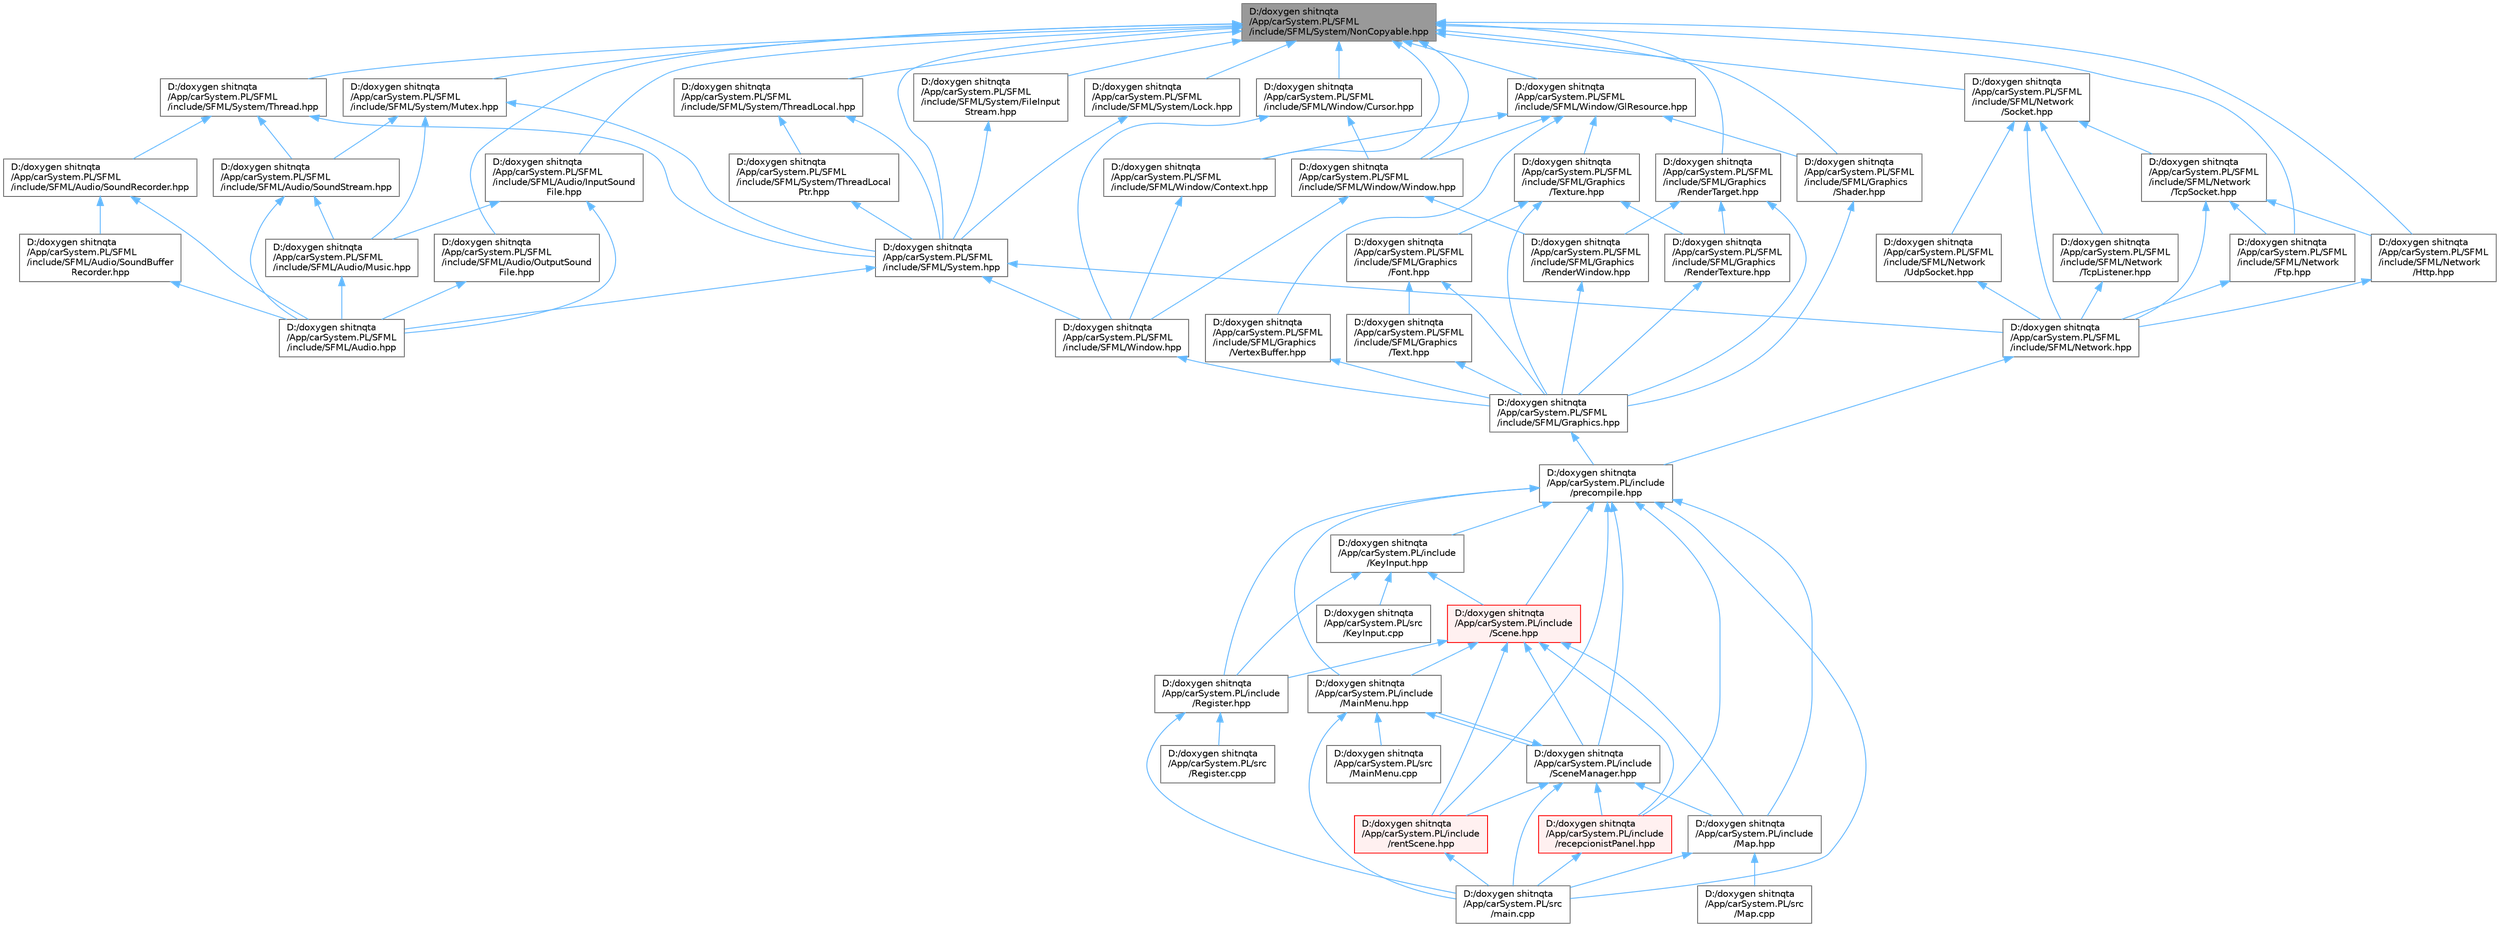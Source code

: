 digraph "D:/doxygen shitnqta/App/carSystem.PL/SFML/include/SFML/System/NonCopyable.hpp"
{
 // INTERACTIVE_SVG=YES
 // LATEX_PDF_SIZE
  bgcolor="transparent";
  edge [fontname=Helvetica,fontsize=10,labelfontname=Helvetica,labelfontsize=10];
  node [fontname=Helvetica,fontsize=10,shape=box,height=0.2,width=0.4];
  Node1 [id="Node000001",label="D:/doxygen shitnqta\l/App/carSystem.PL/SFML\l/include/SFML/System/NonCopyable.hpp",height=0.2,width=0.4,color="gray40", fillcolor="grey60", style="filled", fontcolor="black",tooltip=" "];
  Node1 -> Node2 [id="edge1_Node000001_Node000002",dir="back",color="steelblue1",style="solid",tooltip=" "];
  Node2 [id="Node000002",label="D:/doxygen shitnqta\l/App/carSystem.PL/SFML\l/include/SFML/Audio/InputSound\lFile.hpp",height=0.2,width=0.4,color="grey40", fillcolor="white", style="filled",URL="$a00314.html",tooltip=" "];
  Node2 -> Node3 [id="edge2_Node000002_Node000003",dir="back",color="steelblue1",style="solid",tooltip=" "];
  Node3 [id="Node000003",label="D:/doxygen shitnqta\l/App/carSystem.PL/SFML\l/include/SFML/Audio.hpp",height=0.2,width=0.4,color="grey40", fillcolor="white", style="filled",URL="$a00356.html",tooltip=" "];
  Node2 -> Node4 [id="edge3_Node000002_Node000004",dir="back",color="steelblue1",style="solid",tooltip=" "];
  Node4 [id="Node000004",label="D:/doxygen shitnqta\l/App/carSystem.PL/SFML\l/include/SFML/Audio/Music.hpp",height=0.2,width=0.4,color="grey40", fillcolor="white", style="filled",URL="$a00320.html",tooltip=" "];
  Node4 -> Node3 [id="edge4_Node000004_Node000003",dir="back",color="steelblue1",style="solid",tooltip=" "];
  Node1 -> Node5 [id="edge5_Node000001_Node000005",dir="back",color="steelblue1",style="solid",tooltip=" "];
  Node5 [id="Node000005",label="D:/doxygen shitnqta\l/App/carSystem.PL/SFML\l/include/SFML/Audio/OutputSound\lFile.hpp",height=0.2,width=0.4,color="grey40", fillcolor="white", style="filled",URL="$a00323.html",tooltip=" "];
  Node5 -> Node3 [id="edge6_Node000005_Node000003",dir="back",color="steelblue1",style="solid",tooltip=" "];
  Node1 -> Node6 [id="edge7_Node000001_Node000006",dir="back",color="steelblue1",style="solid",tooltip=" "];
  Node6 [id="Node000006",label="D:/doxygen shitnqta\l/App/carSystem.PL/SFML\l/include/SFML/Graphics\l/RenderTarget.hpp",height=0.2,width=0.4,color="grey40", fillcolor="white", style="filled",URL="$a00410.html",tooltip=" "];
  Node6 -> Node7 [id="edge8_Node000006_Node000007",dir="back",color="steelblue1",style="solid",tooltip=" "];
  Node7 [id="Node000007",label="D:/doxygen shitnqta\l/App/carSystem.PL/SFML\l/include/SFML/Graphics.hpp",height=0.2,width=0.4,color="grey40", fillcolor="white", style="filled",URL="$a00452.html",tooltip=" "];
  Node7 -> Node8 [id="edge9_Node000007_Node000008",dir="back",color="steelblue1",style="solid",tooltip=" "];
  Node8 [id="Node000008",label="D:/doxygen shitnqta\l/App/carSystem.PL/include\l/precompile.hpp",height=0.2,width=0.4,color="grey40", fillcolor="white", style="filled",URL="$a02200.html",tooltip=" "];
  Node8 -> Node9 [id="edge10_Node000008_Node000009",dir="back",color="steelblue1",style="solid",tooltip=" "];
  Node9 [id="Node000009",label="D:/doxygen shitnqta\l/App/carSystem.PL/include\l/KeyInput.hpp",height=0.2,width=0.4,color="grey40", fillcolor="white", style="filled",URL="$a00275.html",tooltip=" "];
  Node9 -> Node10 [id="edge11_Node000009_Node000010",dir="back",color="steelblue1",style="solid",tooltip=" "];
  Node10 [id="Node000010",label="D:/doxygen shitnqta\l/App/carSystem.PL/include\l/Register.hpp",height=0.2,width=0.4,color="grey40", fillcolor="white", style="filled",URL="$a00296.html",tooltip=" "];
  Node10 -> Node11 [id="edge12_Node000010_Node000011",dir="back",color="steelblue1",style="solid",tooltip=" "];
  Node11 [id="Node000011",label="D:/doxygen shitnqta\l/App/carSystem.PL/src\l/Register.cpp",height=0.2,width=0.4,color="grey40", fillcolor="white", style="filled",URL="$a00641.html",tooltip=" "];
  Node10 -> Node12 [id="edge13_Node000010_Node000012",dir="back",color="steelblue1",style="solid",tooltip=" "];
  Node12 [id="Node000012",label="D:/doxygen shitnqta\l/App/carSystem.PL/src\l/main.cpp",height=0.2,width=0.4,color="grey40", fillcolor="white", style="filled",URL="$a00629.html",tooltip=" "];
  Node9 -> Node13 [id="edge14_Node000009_Node000013",dir="back",color="steelblue1",style="solid",tooltip=" "];
  Node13 [id="Node000013",label="D:/doxygen shitnqta\l/App/carSystem.PL/include\l/Scene.hpp",height=0.2,width=0.4,color="red", fillcolor="#FFF0F0", style="filled",URL="$a00302.html",tooltip=" "];
  Node13 -> Node16 [id="edge15_Node000013_Node000016",dir="back",color="steelblue1",style="solid",tooltip=" "];
  Node16 [id="Node000016",label="D:/doxygen shitnqta\l/App/carSystem.PL/include\l/MainMenu.hpp",height=0.2,width=0.4,color="grey40", fillcolor="white", style="filled",URL="$a00284.html",tooltip=" "];
  Node16 -> Node17 [id="edge16_Node000016_Node000017",dir="back",color="steelblue1",style="solid",tooltip=" "];
  Node17 [id="Node000017",label="D:/doxygen shitnqta\l/App/carSystem.PL/include\l/SceneManager.hpp",height=0.2,width=0.4,color="grey40", fillcolor="white", style="filled",URL="$a00305.html",tooltip=" "];
  Node17 -> Node16 [id="edge17_Node000017_Node000016",dir="back",color="steelblue1",style="solid",tooltip=" "];
  Node17 -> Node18 [id="edge18_Node000017_Node000018",dir="back",color="steelblue1",style="solid",tooltip=" "];
  Node18 [id="Node000018",label="D:/doxygen shitnqta\l/App/carSystem.PL/include\l/Map.hpp",height=0.2,width=0.4,color="grey40", fillcolor="white", style="filled",URL="$a00287.html",tooltip=" "];
  Node18 -> Node19 [id="edge19_Node000018_Node000019",dir="back",color="steelblue1",style="solid",tooltip=" "];
  Node19 [id="Node000019",label="D:/doxygen shitnqta\l/App/carSystem.PL/src\l/Map.cpp",height=0.2,width=0.4,color="grey40", fillcolor="white", style="filled",URL="$a00635.html",tooltip=" "];
  Node18 -> Node12 [id="edge20_Node000018_Node000012",dir="back",color="steelblue1",style="solid",tooltip=" "];
  Node17 -> Node20 [id="edge21_Node000017_Node000020",dir="back",color="steelblue1",style="solid",tooltip=" "];
  Node20 [id="Node000020",label="D:/doxygen shitnqta\l/App/carSystem.PL/include\l/recepcionistPanel.hpp",height=0.2,width=0.4,color="red", fillcolor="#FFF0F0", style="filled",URL="$a00293.html",tooltip=" "];
  Node20 -> Node12 [id="edge22_Node000020_Node000012",dir="back",color="steelblue1",style="solid",tooltip=" "];
  Node17 -> Node22 [id="edge23_Node000017_Node000022",dir="back",color="steelblue1",style="solid",tooltip=" "];
  Node22 [id="Node000022",label="D:/doxygen shitnqta\l/App/carSystem.PL/include\l/rentScene.hpp",height=0.2,width=0.4,color="red", fillcolor="#FFF0F0", style="filled",URL="$a00299.html",tooltip=" "];
  Node22 -> Node12 [id="edge24_Node000022_Node000012",dir="back",color="steelblue1",style="solid",tooltip=" "];
  Node17 -> Node12 [id="edge25_Node000017_Node000012",dir="back",color="steelblue1",style="solid",tooltip=" "];
  Node16 -> Node24 [id="edge26_Node000016_Node000024",dir="back",color="steelblue1",style="solid",tooltip=" "];
  Node24 [id="Node000024",label="D:/doxygen shitnqta\l/App/carSystem.PL/src\l/MainMenu.cpp",height=0.2,width=0.4,color="grey40", fillcolor="white", style="filled",URL="$a00632.html",tooltip=" "];
  Node16 -> Node12 [id="edge27_Node000016_Node000012",dir="back",color="steelblue1",style="solid",tooltip=" "];
  Node13 -> Node18 [id="edge28_Node000013_Node000018",dir="back",color="steelblue1",style="solid",tooltip=" "];
  Node13 -> Node10 [id="edge29_Node000013_Node000010",dir="back",color="steelblue1",style="solid",tooltip=" "];
  Node13 -> Node17 [id="edge30_Node000013_Node000017",dir="back",color="steelblue1",style="solid",tooltip=" "];
  Node13 -> Node20 [id="edge31_Node000013_Node000020",dir="back",color="steelblue1",style="solid",tooltip=" "];
  Node13 -> Node22 [id="edge32_Node000013_Node000022",dir="back",color="steelblue1",style="solid",tooltip=" "];
  Node9 -> Node26 [id="edge33_Node000009_Node000026",dir="back",color="steelblue1",style="solid",tooltip=" "];
  Node26 [id="Node000026",label="D:/doxygen shitnqta\l/App/carSystem.PL/src\l/KeyInput.cpp",height=0.2,width=0.4,color="grey40", fillcolor="white", style="filled",URL="$a00620.html",tooltip=" "];
  Node8 -> Node16 [id="edge34_Node000008_Node000016",dir="back",color="steelblue1",style="solid",tooltip=" "];
  Node8 -> Node18 [id="edge35_Node000008_Node000018",dir="back",color="steelblue1",style="solid",tooltip=" "];
  Node8 -> Node10 [id="edge36_Node000008_Node000010",dir="back",color="steelblue1",style="solid",tooltip=" "];
  Node8 -> Node13 [id="edge37_Node000008_Node000013",dir="back",color="steelblue1",style="solid",tooltip=" "];
  Node8 -> Node17 [id="edge38_Node000008_Node000017",dir="back",color="steelblue1",style="solid",tooltip=" "];
  Node8 -> Node20 [id="edge39_Node000008_Node000020",dir="back",color="steelblue1",style="solid",tooltip=" "];
  Node8 -> Node22 [id="edge40_Node000008_Node000022",dir="back",color="steelblue1",style="solid",tooltip=" "];
  Node8 -> Node12 [id="edge41_Node000008_Node000012",dir="back",color="steelblue1",style="solid",tooltip=" "];
  Node6 -> Node27 [id="edge42_Node000006_Node000027",dir="back",color="steelblue1",style="solid",tooltip=" "];
  Node27 [id="Node000027",label="D:/doxygen shitnqta\l/App/carSystem.PL/SFML\l/include/SFML/Graphics\l/RenderTexture.hpp",height=0.2,width=0.4,color="grey40", fillcolor="white", style="filled",URL="$a00413.html",tooltip=" "];
  Node27 -> Node7 [id="edge43_Node000027_Node000007",dir="back",color="steelblue1",style="solid",tooltip=" "];
  Node6 -> Node28 [id="edge44_Node000006_Node000028",dir="back",color="steelblue1",style="solid",tooltip=" "];
  Node28 [id="Node000028",label="D:/doxygen shitnqta\l/App/carSystem.PL/SFML\l/include/SFML/Graphics\l/RenderWindow.hpp",height=0.2,width=0.4,color="grey40", fillcolor="white", style="filled",URL="$a00416.html",tooltip=" "];
  Node28 -> Node7 [id="edge45_Node000028_Node000007",dir="back",color="steelblue1",style="solid",tooltip=" "];
  Node1 -> Node29 [id="edge46_Node000001_Node000029",dir="back",color="steelblue1",style="solid",tooltip=" "];
  Node29 [id="Node000029",label="D:/doxygen shitnqta\l/App/carSystem.PL/SFML\l/include/SFML/Graphics\l/Shader.hpp",height=0.2,width=0.4,color="grey40", fillcolor="white", style="filled",URL="$a00419.html",tooltip=" "];
  Node29 -> Node7 [id="edge47_Node000029_Node000007",dir="back",color="steelblue1",style="solid",tooltip=" "];
  Node1 -> Node30 [id="edge48_Node000001_Node000030",dir="back",color="steelblue1",style="solid",tooltip=" "];
  Node30 [id="Node000030",label="D:/doxygen shitnqta\l/App/carSystem.PL/SFML\l/include/SFML/Network\l/Ftp.hpp",height=0.2,width=0.4,color="grey40", fillcolor="white", style="filled",URL="$a00458.html",tooltip=" "];
  Node30 -> Node31 [id="edge49_Node000030_Node000031",dir="back",color="steelblue1",style="solid",tooltip=" "];
  Node31 [id="Node000031",label="D:/doxygen shitnqta\l/App/carSystem.PL/SFML\l/include/SFML/Network.hpp",height=0.2,width=0.4,color="grey40", fillcolor="white", style="filled",URL="$a00488.html",tooltip=" "];
  Node31 -> Node8 [id="edge50_Node000031_Node000008",dir="back",color="steelblue1",style="solid",tooltip=" "];
  Node1 -> Node32 [id="edge51_Node000001_Node000032",dir="back",color="steelblue1",style="solid",tooltip=" "];
  Node32 [id="Node000032",label="D:/doxygen shitnqta\l/App/carSystem.PL/SFML\l/include/SFML/Network\l/Http.hpp",height=0.2,width=0.4,color="grey40", fillcolor="white", style="filled",URL="$a00461.html",tooltip=" "];
  Node32 -> Node31 [id="edge52_Node000032_Node000031",dir="back",color="steelblue1",style="solid",tooltip=" "];
  Node1 -> Node33 [id="edge53_Node000001_Node000033",dir="back",color="steelblue1",style="solid",tooltip=" "];
  Node33 [id="Node000033",label="D:/doxygen shitnqta\l/App/carSystem.PL/SFML\l/include/SFML/Network\l/Socket.hpp",height=0.2,width=0.4,color="grey40", fillcolor="white", style="filled",URL="$a00470.html",tooltip=" "];
  Node33 -> Node31 [id="edge54_Node000033_Node000031",dir="back",color="steelblue1",style="solid",tooltip=" "];
  Node33 -> Node34 [id="edge55_Node000033_Node000034",dir="back",color="steelblue1",style="solid",tooltip=" "];
  Node34 [id="Node000034",label="D:/doxygen shitnqta\l/App/carSystem.PL/SFML\l/include/SFML/Network\l/TcpListener.hpp",height=0.2,width=0.4,color="grey40", fillcolor="white", style="filled",URL="$a00479.html",tooltip=" "];
  Node34 -> Node31 [id="edge56_Node000034_Node000031",dir="back",color="steelblue1",style="solid",tooltip=" "];
  Node33 -> Node35 [id="edge57_Node000033_Node000035",dir="back",color="steelblue1",style="solid",tooltip=" "];
  Node35 [id="Node000035",label="D:/doxygen shitnqta\l/App/carSystem.PL/SFML\l/include/SFML/Network\l/TcpSocket.hpp",height=0.2,width=0.4,color="grey40", fillcolor="white", style="filled",URL="$a00482.html",tooltip=" "];
  Node35 -> Node31 [id="edge58_Node000035_Node000031",dir="back",color="steelblue1",style="solid",tooltip=" "];
  Node35 -> Node30 [id="edge59_Node000035_Node000030",dir="back",color="steelblue1",style="solid",tooltip=" "];
  Node35 -> Node32 [id="edge60_Node000035_Node000032",dir="back",color="steelblue1",style="solid",tooltip=" "];
  Node33 -> Node36 [id="edge61_Node000033_Node000036",dir="back",color="steelblue1",style="solid",tooltip=" "];
  Node36 [id="Node000036",label="D:/doxygen shitnqta\l/App/carSystem.PL/SFML\l/include/SFML/Network\l/UdpSocket.hpp",height=0.2,width=0.4,color="grey40", fillcolor="white", style="filled",URL="$a00485.html",tooltip=" "];
  Node36 -> Node31 [id="edge62_Node000036_Node000031",dir="back",color="steelblue1",style="solid",tooltip=" "];
  Node1 -> Node37 [id="edge63_Node000001_Node000037",dir="back",color="steelblue1",style="solid",tooltip=" "];
  Node37 [id="Node000037",label="D:/doxygen shitnqta\l/App/carSystem.PL/SFML\l/include/SFML/System.hpp",height=0.2,width=0.4,color="grey40", fillcolor="white", style="filled",URL="$a00566.html",tooltip=" "];
  Node37 -> Node3 [id="edge64_Node000037_Node000003",dir="back",color="steelblue1",style="solid",tooltip=" "];
  Node37 -> Node31 [id="edge65_Node000037_Node000031",dir="back",color="steelblue1",style="solid",tooltip=" "];
  Node37 -> Node38 [id="edge66_Node000037_Node000038",dir="back",color="steelblue1",style="solid",tooltip=" "];
  Node38 [id="Node000038",label="D:/doxygen shitnqta\l/App/carSystem.PL/SFML\l/include/SFML/Window.hpp",height=0.2,width=0.4,color="grey40", fillcolor="white", style="filled",URL="$a00605.html",tooltip=" "];
  Node38 -> Node7 [id="edge67_Node000038_Node000007",dir="back",color="steelblue1",style="solid",tooltip=" "];
  Node1 -> Node39 [id="edge68_Node000001_Node000039",dir="back",color="steelblue1",style="solid",tooltip=" "];
  Node39 [id="Node000039",label="D:/doxygen shitnqta\l/App/carSystem.PL/SFML\l/include/SFML/System/FileInput\lStream.hpp",height=0.2,width=0.4,color="grey40", fillcolor="white", style="filled",URL="$a00500.html",tooltip=" "];
  Node39 -> Node37 [id="edge69_Node000039_Node000037",dir="back",color="steelblue1",style="solid",tooltip=" "];
  Node1 -> Node40 [id="edge70_Node000001_Node000040",dir="back",color="steelblue1",style="solid",tooltip=" "];
  Node40 [id="Node000040",label="D:/doxygen shitnqta\l/App/carSystem.PL/SFML\l/include/SFML/System/Lock.hpp",height=0.2,width=0.4,color="grey40", fillcolor="white", style="filled",URL="$a00506.html",tooltip=" "];
  Node40 -> Node37 [id="edge71_Node000040_Node000037",dir="back",color="steelblue1",style="solid",tooltip=" "];
  Node1 -> Node41 [id="edge72_Node000001_Node000041",dir="back",color="steelblue1",style="solid",tooltip=" "];
  Node41 [id="Node000041",label="D:/doxygen shitnqta\l/App/carSystem.PL/SFML\l/include/SFML/System/Mutex.hpp",height=0.2,width=0.4,color="grey40", fillcolor="white", style="filled",URL="$a00512.html",tooltip=" "];
  Node41 -> Node4 [id="edge73_Node000041_Node000004",dir="back",color="steelblue1",style="solid",tooltip=" "];
  Node41 -> Node42 [id="edge74_Node000041_Node000042",dir="back",color="steelblue1",style="solid",tooltip=" "];
  Node42 [id="Node000042",label="D:/doxygen shitnqta\l/App/carSystem.PL/SFML\l/include/SFML/Audio/SoundStream.hpp",height=0.2,width=0.4,color="grey40", fillcolor="white", style="filled",URL="$a00353.html",tooltip=" "];
  Node42 -> Node3 [id="edge75_Node000042_Node000003",dir="back",color="steelblue1",style="solid",tooltip=" "];
  Node42 -> Node4 [id="edge76_Node000042_Node000004",dir="back",color="steelblue1",style="solid",tooltip=" "];
  Node41 -> Node37 [id="edge77_Node000041_Node000037",dir="back",color="steelblue1",style="solid",tooltip=" "];
  Node1 -> Node43 [id="edge78_Node000001_Node000043",dir="back",color="steelblue1",style="solid",tooltip=" "];
  Node43 [id="Node000043",label="D:/doxygen shitnqta\l/App/carSystem.PL/SFML\l/include/SFML/System/Thread.hpp",height=0.2,width=0.4,color="grey40", fillcolor="white", style="filled",URL="$a00530.html",tooltip=" "];
  Node43 -> Node44 [id="edge79_Node000043_Node000044",dir="back",color="steelblue1",style="solid",tooltip=" "];
  Node44 [id="Node000044",label="D:/doxygen shitnqta\l/App/carSystem.PL/SFML\l/include/SFML/Audio/SoundRecorder.hpp",height=0.2,width=0.4,color="grey40", fillcolor="white", style="filled",URL="$a00347.html",tooltip=" "];
  Node44 -> Node3 [id="edge80_Node000044_Node000003",dir="back",color="steelblue1",style="solid",tooltip=" "];
  Node44 -> Node45 [id="edge81_Node000044_Node000045",dir="back",color="steelblue1",style="solid",tooltip=" "];
  Node45 [id="Node000045",label="D:/doxygen shitnqta\l/App/carSystem.PL/SFML\l/include/SFML/Audio/SoundBuffer\lRecorder.hpp",height=0.2,width=0.4,color="grey40", fillcolor="white", style="filled",URL="$a00332.html",tooltip=" "];
  Node45 -> Node3 [id="edge82_Node000045_Node000003",dir="back",color="steelblue1",style="solid",tooltip=" "];
  Node43 -> Node42 [id="edge83_Node000043_Node000042",dir="back",color="steelblue1",style="solid",tooltip=" "];
  Node43 -> Node37 [id="edge84_Node000043_Node000037",dir="back",color="steelblue1",style="solid",tooltip=" "];
  Node1 -> Node46 [id="edge85_Node000001_Node000046",dir="back",color="steelblue1",style="solid",tooltip=" "];
  Node46 [id="Node000046",label="D:/doxygen shitnqta\l/App/carSystem.PL/SFML\l/include/SFML/System/ThreadLocal.hpp",height=0.2,width=0.4,color="grey40", fillcolor="white", style="filled",URL="$a00536.html",tooltip=" "];
  Node46 -> Node37 [id="edge86_Node000046_Node000037",dir="back",color="steelblue1",style="solid",tooltip=" "];
  Node46 -> Node47 [id="edge87_Node000046_Node000047",dir="back",color="steelblue1",style="solid",tooltip=" "];
  Node47 [id="Node000047",label="D:/doxygen shitnqta\l/App/carSystem.PL/SFML\l/include/SFML/System/ThreadLocal\lPtr.hpp",height=0.2,width=0.4,color="grey40", fillcolor="white", style="filled",URL="$a00539.html",tooltip=" "];
  Node47 -> Node37 [id="edge88_Node000047_Node000037",dir="back",color="steelblue1",style="solid",tooltip=" "];
  Node1 -> Node48 [id="edge89_Node000001_Node000048",dir="back",color="steelblue1",style="solid",tooltip=" "];
  Node48 [id="Node000048",label="D:/doxygen shitnqta\l/App/carSystem.PL/SFML\l/include/SFML/Window/Context.hpp",height=0.2,width=0.4,color="grey40", fillcolor="white", style="filled",URL="$a00572.html",tooltip=" "];
  Node48 -> Node38 [id="edge90_Node000048_Node000038",dir="back",color="steelblue1",style="solid",tooltip=" "];
  Node1 -> Node49 [id="edge91_Node000001_Node000049",dir="back",color="steelblue1",style="solid",tooltip=" "];
  Node49 [id="Node000049",label="D:/doxygen shitnqta\l/App/carSystem.PL/SFML\l/include/SFML/Window/Cursor.hpp",height=0.2,width=0.4,color="grey40", fillcolor="white", style="filled",URL="$a00578.html",tooltip=" "];
  Node49 -> Node38 [id="edge92_Node000049_Node000038",dir="back",color="steelblue1",style="solid",tooltip=" "];
  Node49 -> Node50 [id="edge93_Node000049_Node000050",dir="back",color="steelblue1",style="solid",tooltip=" "];
  Node50 [id="Node000050",label="D:/doxygen shitnqta\l/App/carSystem.PL/SFML\l/include/SFML/Window/Window.hpp",height=0.2,width=0.4,color="grey40", fillcolor="white", style="filled",URL="$a02218.html",tooltip=" "];
  Node50 -> Node28 [id="edge94_Node000050_Node000028",dir="back",color="steelblue1",style="solid",tooltip=" "];
  Node50 -> Node38 [id="edge95_Node000050_Node000038",dir="back",color="steelblue1",style="solid",tooltip=" "];
  Node1 -> Node51 [id="edge96_Node000001_Node000051",dir="back",color="steelblue1",style="solid",tooltip=" "];
  Node51 [id="Node000051",label="D:/doxygen shitnqta\l/App/carSystem.PL/SFML\l/include/SFML/Window/GlResource.hpp",height=0.2,width=0.4,color="grey40", fillcolor="white", style="filled",URL="$a00584.html",tooltip=" "];
  Node51 -> Node29 [id="edge97_Node000051_Node000029",dir="back",color="steelblue1",style="solid",tooltip=" "];
  Node51 -> Node52 [id="edge98_Node000051_Node000052",dir="back",color="steelblue1",style="solid",tooltip=" "];
  Node52 [id="Node000052",label="D:/doxygen shitnqta\l/App/carSystem.PL/SFML\l/include/SFML/Graphics\l/Texture.hpp",height=0.2,width=0.4,color="grey40", fillcolor="white", style="filled",URL="$a00431.html",tooltip=" "];
  Node52 -> Node7 [id="edge99_Node000052_Node000007",dir="back",color="steelblue1",style="solid",tooltip=" "];
  Node52 -> Node53 [id="edge100_Node000052_Node000053",dir="back",color="steelblue1",style="solid",tooltip=" "];
  Node53 [id="Node000053",label="D:/doxygen shitnqta\l/App/carSystem.PL/SFML\l/include/SFML/Graphics\l/Font.hpp",height=0.2,width=0.4,color="grey40", fillcolor="white", style="filled",URL="$a00380.html",tooltip=" "];
  Node53 -> Node7 [id="edge101_Node000053_Node000007",dir="back",color="steelblue1",style="solid",tooltip=" "];
  Node53 -> Node54 [id="edge102_Node000053_Node000054",dir="back",color="steelblue1",style="solid",tooltip=" "];
  Node54 [id="Node000054",label="D:/doxygen shitnqta\l/App/carSystem.PL/SFML\l/include/SFML/Graphics\l/Text.hpp",height=0.2,width=0.4,color="grey40", fillcolor="white", style="filled",URL="$a00428.html",tooltip=" "];
  Node54 -> Node7 [id="edge103_Node000054_Node000007",dir="back",color="steelblue1",style="solid",tooltip=" "];
  Node52 -> Node27 [id="edge104_Node000052_Node000027",dir="back",color="steelblue1",style="solid",tooltip=" "];
  Node51 -> Node55 [id="edge105_Node000051_Node000055",dir="back",color="steelblue1",style="solid",tooltip=" "];
  Node55 [id="Node000055",label="D:/doxygen shitnqta\l/App/carSystem.PL/SFML\l/include/SFML/Graphics\l/VertexBuffer.hpp",height=0.2,width=0.4,color="grey40", fillcolor="white", style="filled",URL="$a00446.html",tooltip=" "];
  Node55 -> Node7 [id="edge106_Node000055_Node000007",dir="back",color="steelblue1",style="solid",tooltip=" "];
  Node51 -> Node48 [id="edge107_Node000051_Node000048",dir="back",color="steelblue1",style="solid",tooltip=" "];
  Node51 -> Node50 [id="edge108_Node000051_Node000050",dir="back",color="steelblue1",style="solid",tooltip=" "];
  Node1 -> Node50 [id="edge109_Node000001_Node000050",dir="back",color="steelblue1",style="solid",tooltip=" "];
}
